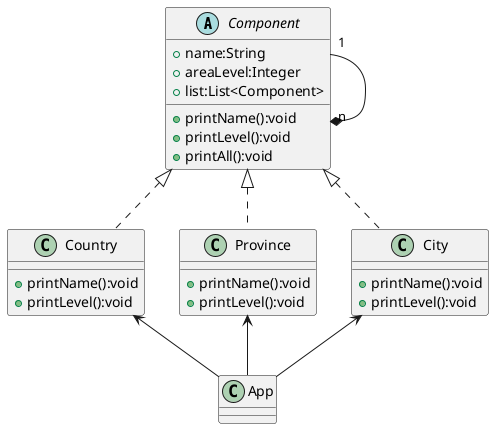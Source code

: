 @startuml
abstract class Component{
+ name:String
+ areaLevel:Integer
+ printName():void
+ printLevel():void
+ printAll():void
+ list:List<Component>
}
Component "1" --* "n" Component
class Country{
+ printName():void
+ printLevel():void
}
class Province{
+ printName():void
+ printLevel():void
}
class City{
+ printName():void
+ printLevel():void
}
Component <|.. Country
Component <|.. Province
Component <|.. City

Country <-- App
Province <-- App
City <-- App
@enduml
